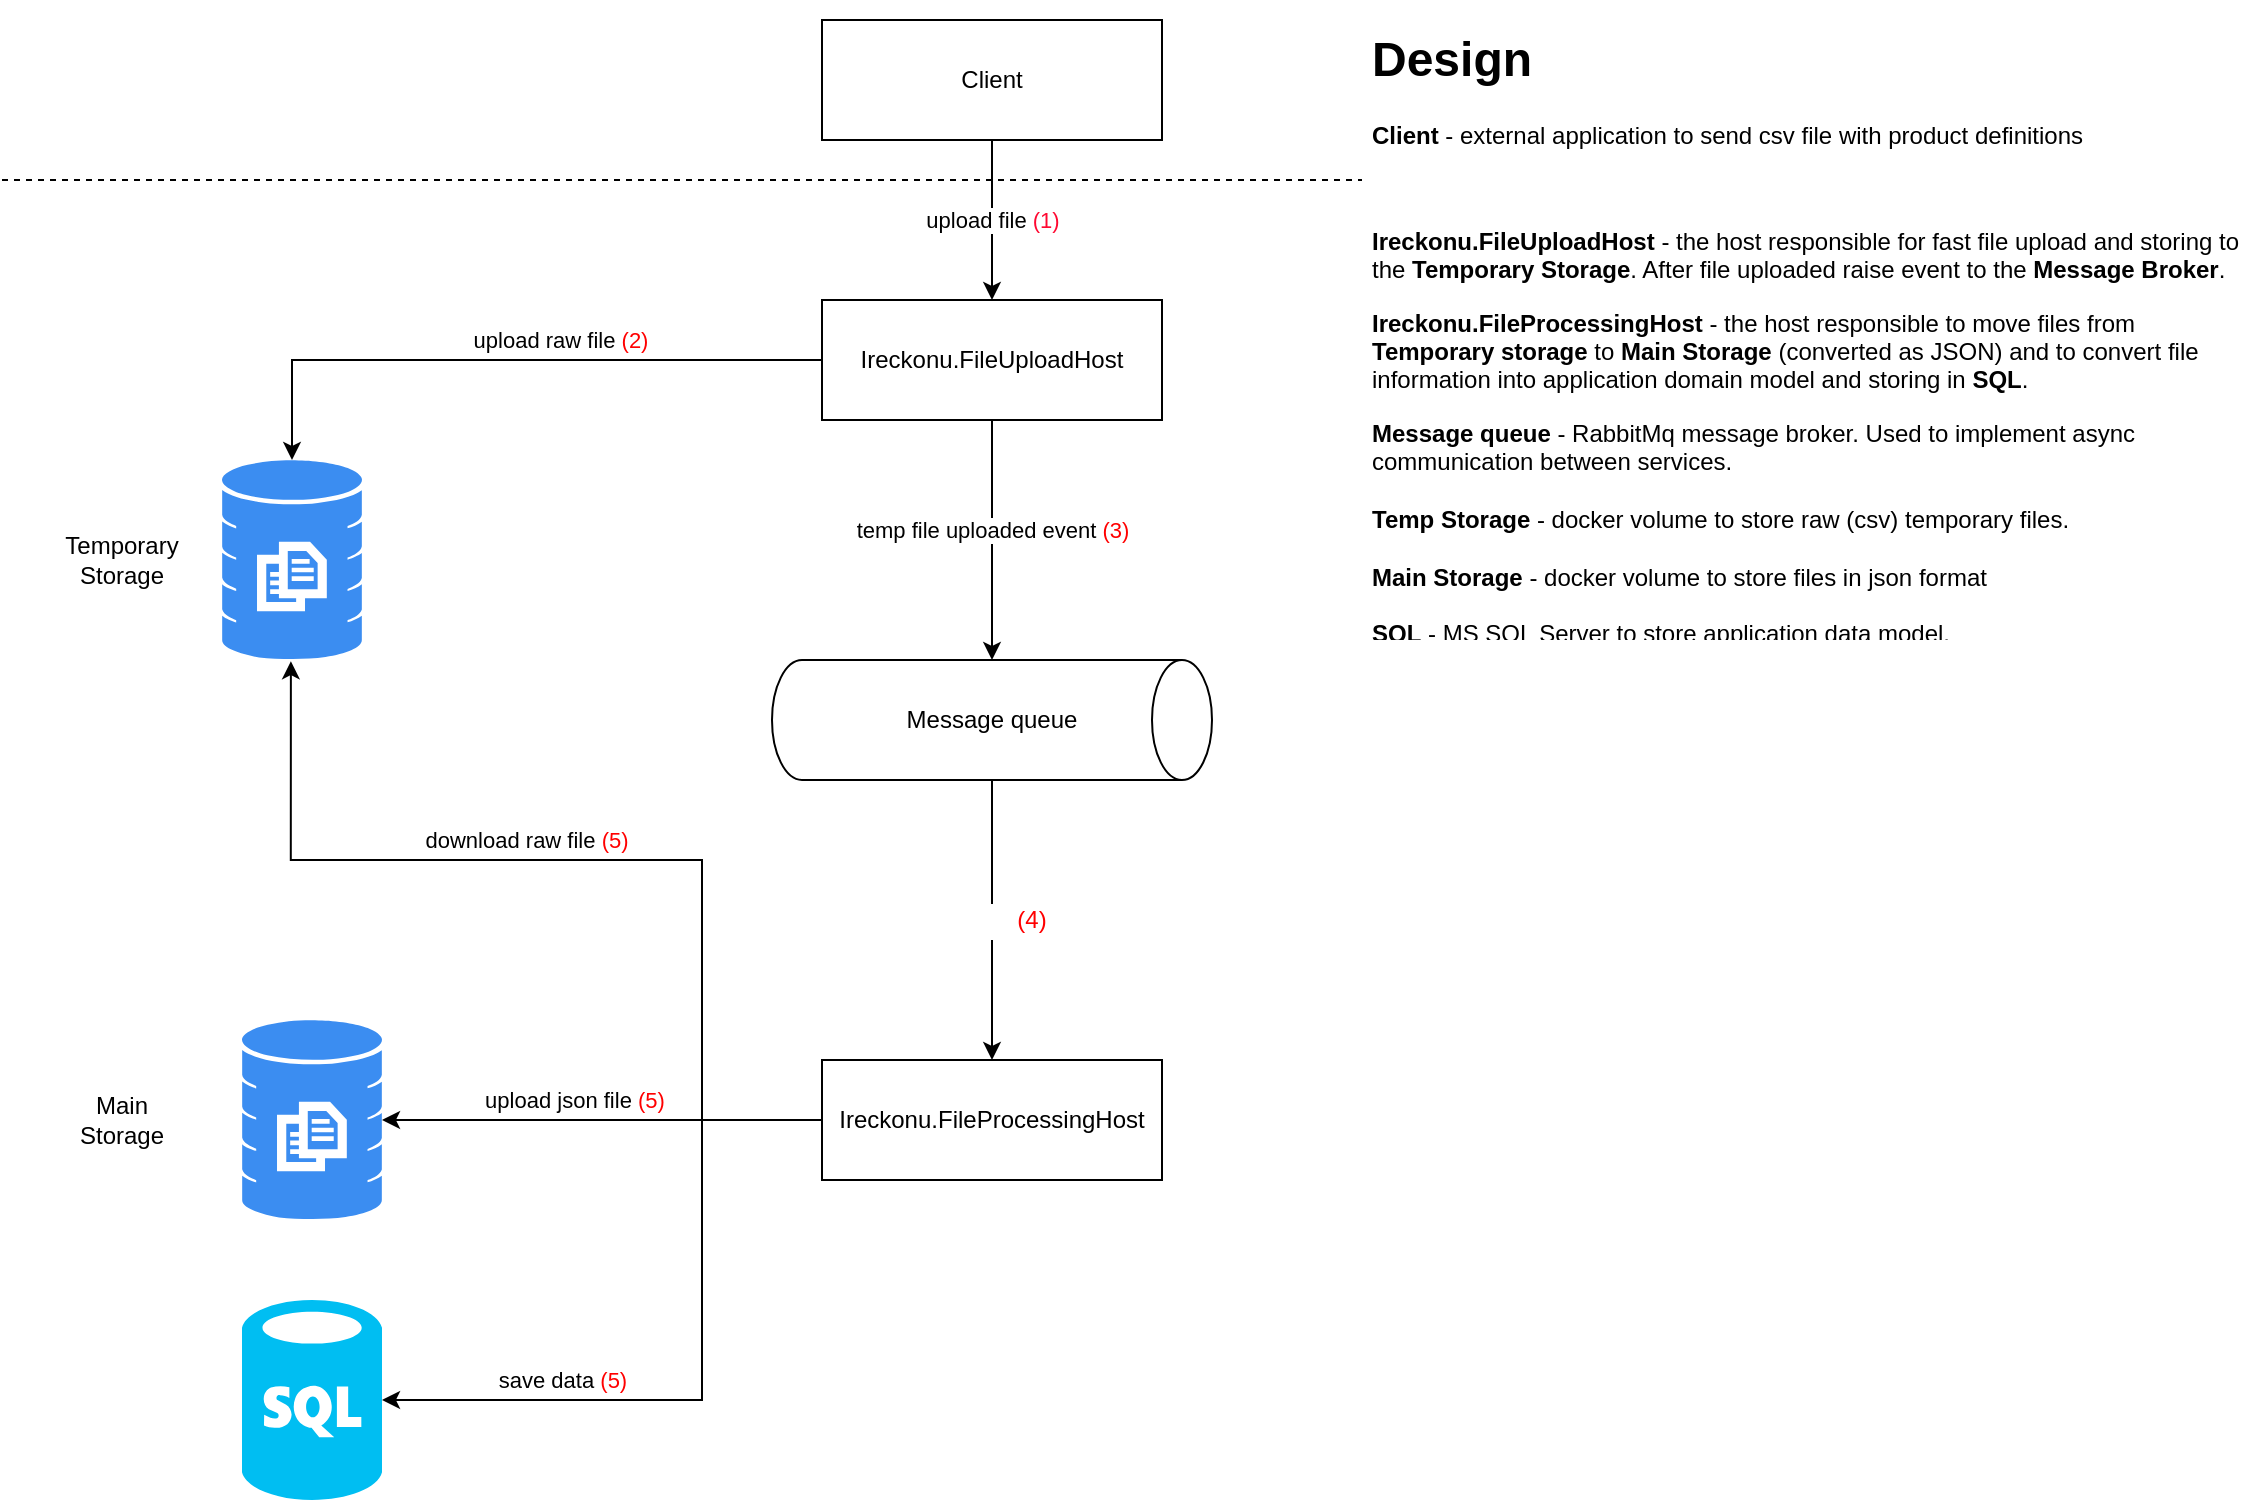 <mxfile version="13.6.5" type="device"><diagram id="YeygCmuAWoevdZl93j0N" name="Page-1"><mxGraphModel dx="1185" dy="1695" grid="1" gridSize="10" guides="1" tooltips="1" connect="1" arrows="1" fold="1" page="1" pageScale="1" pageWidth="850" pageHeight="1100" math="0" shadow="0"><root><mxCell id="0"/><mxCell id="1" parent="0"/><mxCell id="CQlteR3Mmv22J0NjNRWc-9" value="" style="edgeStyle=orthogonalEdgeStyle;rounded=0;orthogonalLoop=1;jettySize=auto;html=1;" edge="1" parent="1" source="CQlteR3Mmv22J0NjNRWc-1" target="CQlteR3Mmv22J0NjNRWc-4"><mxGeometry relative="1" as="geometry"><mxPoint x="330" y="280" as="targetPoint"/></mxGeometry></mxCell><mxCell id="CQlteR3Mmv22J0NjNRWc-10" value="upload raw file &lt;font color=&quot;#ff0000&quot;&gt;(2)&lt;/font&gt;" style="edgeLabel;html=1;align=center;verticalAlign=middle;resizable=0;points=[];" vertex="1" connectable="0" parent="CQlteR3Mmv22J0NjNRWc-9"><mxGeometry x="-0.124" y="2" relative="1" as="geometry"><mxPoint x="6.67" y="-12" as="offset"/></mxGeometry></mxCell><mxCell id="CQlteR3Mmv22J0NjNRWc-32" value="" style="edgeStyle=orthogonalEdgeStyle;rounded=0;orthogonalLoop=1;jettySize=auto;html=1;entryX=0;entryY=0.5;entryDx=0;entryDy=0;entryPerimeter=0;" edge="1" parent="1" source="CQlteR3Mmv22J0NjNRWc-1" target="CQlteR3Mmv22J0NjNRWc-11"><mxGeometry relative="1" as="geometry"><mxPoint x="470" y="280" as="targetPoint"/></mxGeometry></mxCell><mxCell id="CQlteR3Mmv22J0NjNRWc-33" value="temp file uploaded event &lt;font color=&quot;#ff0000&quot;&gt;(3)&lt;/font&gt;" style="edgeLabel;html=1;align=center;verticalAlign=middle;resizable=0;points=[];" vertex="1" connectable="0" parent="CQlteR3Mmv22J0NjNRWc-32"><mxGeometry x="-0.084" relative="1" as="geometry"><mxPoint as="offset"/></mxGeometry></mxCell><mxCell id="CQlteR3Mmv22J0NjNRWc-1" value="Ireckonu.FileUploadHost" style="rounded=0;whiteSpace=wrap;html=1;" vertex="1" parent="1"><mxGeometry x="410" y="140" width="170" height="60" as="geometry"/></mxCell><mxCell id="CQlteR3Mmv22J0NjNRWc-4" value="" style="html=1;aspect=fixed;strokeColor=none;shadow=0;align=center;verticalAlign=top;fillColor=#3B8DF1;shape=mxgraph.gcp2.database_3" vertex="1" parent="1"><mxGeometry x="110" y="220" width="70" height="100" as="geometry"/></mxCell><mxCell id="CQlteR3Mmv22J0NjNRWc-6" value="Temporary Storage" style="text;html=1;strokeColor=none;fillColor=none;align=center;verticalAlign=middle;whiteSpace=wrap;rounded=0;" vertex="1" parent="1"><mxGeometry x="40" y="260" width="40" height="20" as="geometry"/></mxCell><mxCell id="CQlteR3Mmv22J0NjNRWc-17" value="" style="group" vertex="1" connectable="0" parent="1"><mxGeometry x="385" y="320" width="220" height="60" as="geometry"/></mxCell><mxCell id="CQlteR3Mmv22J0NjNRWc-11" value="" style="shape=cylinder2;whiteSpace=wrap;html=1;boundedLbl=1;backgroundOutline=1;size=15;rotation=90;" vertex="1" parent="CQlteR3Mmv22J0NjNRWc-17"><mxGeometry x="80" y="-80" width="60" height="220" as="geometry"/></mxCell><mxCell id="CQlteR3Mmv22J0NjNRWc-12" value="Message queue" style="text;html=1;strokeColor=none;fillColor=none;align=center;verticalAlign=middle;whiteSpace=wrap;rounded=0;" vertex="1" parent="CQlteR3Mmv22J0NjNRWc-17"><mxGeometry x="60" y="20" width="100" height="20" as="geometry"/></mxCell><mxCell id="CQlteR3Mmv22J0NjNRWc-22" value="" style="edgeStyle=orthogonalEdgeStyle;rounded=0;orthogonalLoop=1;jettySize=auto;html=1;" edge="1" parent="1" source="CQlteR3Mmv22J0NjNRWc-19" target="CQlteR3Mmv22J0NjNRWc-3"><mxGeometry relative="1" as="geometry"/></mxCell><mxCell id="CQlteR3Mmv22J0NjNRWc-27" value="upload json file &lt;font color=&quot;#ff0000&quot;&gt;(5)&lt;/font&gt;" style="edgeLabel;html=1;align=center;verticalAlign=middle;resizable=0;points=[];" vertex="1" connectable="0" parent="CQlteR3Mmv22J0NjNRWc-22"><mxGeometry x="0.189" relative="1" as="geometry"><mxPoint x="6.86" y="-10" as="offset"/></mxGeometry></mxCell><mxCell id="CQlteR3Mmv22J0NjNRWc-45" value="" style="edgeStyle=orthogonalEdgeStyle;rounded=0;orthogonalLoop=1;jettySize=auto;html=1;endArrow=classic;endFill=1;strokeColor=#000000;exitX=0;exitY=0.5;exitDx=0;exitDy=0;entryX=1;entryY=0.5;entryDx=0;entryDy=0;entryPerimeter=0;" edge="1" parent="1" source="CQlteR3Mmv22J0NjNRWc-19" target="CQlteR3Mmv22J0NjNRWc-43"><mxGeometry relative="1" as="geometry"><mxPoint x="470" y="660" as="targetPoint"/><Array as="points"><mxPoint x="350" y="550"/><mxPoint x="350" y="690"/></Array></mxGeometry></mxCell><mxCell id="CQlteR3Mmv22J0NjNRWc-46" value="save data &lt;font color=&quot;#ff0000&quot;&gt;(5)&lt;/font&gt;" style="edgeLabel;html=1;align=center;verticalAlign=middle;resizable=0;points=[];" vertex="1" connectable="0" parent="CQlteR3Mmv22J0NjNRWc-45"><mxGeometry x="0.406" y="3" relative="1" as="geometry"><mxPoint x="-17" y="-13" as="offset"/></mxGeometry></mxCell><mxCell id="CQlteR3Mmv22J0NjNRWc-19" value="Ireckonu.FileProcessingHost" style="rounded=0;whiteSpace=wrap;html=1;" vertex="1" parent="1"><mxGeometry x="410" y="520" width="170" height="60" as="geometry"/></mxCell><mxCell id="CQlteR3Mmv22J0NjNRWc-23" value="" style="group" vertex="1" connectable="0" parent="1"><mxGeometry x="40" y="500" width="150" height="100" as="geometry"/></mxCell><mxCell id="CQlteR3Mmv22J0NjNRWc-3" value="" style="html=1;aspect=fixed;strokeColor=none;shadow=0;align=center;verticalAlign=top;fillColor=#3B8DF1;shape=mxgraph.gcp2.database_3" vertex="1" parent="CQlteR3Mmv22J0NjNRWc-23"><mxGeometry x="80" width="70" height="100" as="geometry"/></mxCell><mxCell id="CQlteR3Mmv22J0NjNRWc-5" value="Main Storage" style="text;html=1;strokeColor=none;fillColor=none;align=center;verticalAlign=middle;whiteSpace=wrap;rounded=0;" vertex="1" parent="CQlteR3Mmv22J0NjNRWc-23"><mxGeometry y="40" width="40" height="20" as="geometry"/></mxCell><mxCell id="CQlteR3Mmv22J0NjNRWc-25" value="" style="edgeStyle=orthogonalEdgeStyle;rounded=0;orthogonalLoop=1;jettySize=auto;html=1;exitX=0;exitY=0.5;exitDx=0;exitDy=0;entryX=0.492;entryY=1.006;entryDx=0;entryDy=0;entryPerimeter=0;" edge="1" parent="1" source="CQlteR3Mmv22J0NjNRWc-19" target="CQlteR3Mmv22J0NjNRWc-4"><mxGeometry relative="1" as="geometry"><mxPoint x="380" y="620" as="sourcePoint"/><mxPoint x="200" y="620" as="targetPoint"/><Array as="points"><mxPoint x="350" y="550"/><mxPoint x="350" y="420"/><mxPoint x="144" y="420"/></Array></mxGeometry></mxCell><mxCell id="CQlteR3Mmv22J0NjNRWc-26" value="download raw file &lt;font color=&quot;#ff0000&quot;&gt;(5)&lt;/font&gt;" style="edgeLabel;html=1;align=center;verticalAlign=middle;resizable=0;points=[];" vertex="1" connectable="0" parent="CQlteR3Mmv22J0NjNRWc-25"><mxGeometry x="0.174" relative="1" as="geometry"><mxPoint x="12.38" y="-10" as="offset"/></mxGeometry></mxCell><mxCell id="CQlteR3Mmv22J0NjNRWc-29" value="" style="edgeStyle=orthogonalEdgeStyle;rounded=0;orthogonalLoop=1;jettySize=auto;html=1;entryX=0.5;entryY=0;entryDx=0;entryDy=0;" edge="1" parent="1" source="CQlteR3Mmv22J0NjNRWc-35" target="CQlteR3Mmv22J0NjNRWc-19"><mxGeometry relative="1" as="geometry"><mxPoint x="470" y="620" as="targetPoint"/></mxGeometry></mxCell><mxCell id="CQlteR3Mmv22J0NjNRWc-35" value="" style="shape=image;html=1;verticalAlign=top;verticalLabelPosition=bottom;labelBackgroundColor=#ffffff;imageAspect=0;aspect=fixed;image=https://cdn4.iconfinder.com/data/icons/integral/128/message-128.png" vertex="1" parent="1"><mxGeometry x="486" y="442" width="18" height="18" as="geometry"/></mxCell><mxCell id="CQlteR3Mmv22J0NjNRWc-36" value="" style="edgeStyle=orthogonalEdgeStyle;rounded=0;orthogonalLoop=1;jettySize=auto;html=1;entryX=0.5;entryY=0;entryDx=0;entryDy=0;endArrow=none;endFill=0;" edge="1" parent="1" source="CQlteR3Mmv22J0NjNRWc-11" target="CQlteR3Mmv22J0NjNRWc-35"><mxGeometry relative="1" as="geometry"><mxPoint x="470" y="380" as="sourcePoint"/><mxPoint x="470" y="520" as="targetPoint"/><Array as="points"/></mxGeometry></mxCell><mxCell id="CQlteR3Mmv22J0NjNRWc-38" value="upload file &lt;font color=&quot;#ff0831&quot;&gt;(1)&lt;/font&gt;" style="edgeStyle=orthogonalEdgeStyle;rounded=0;orthogonalLoop=1;jettySize=auto;html=1;endArrow=classic;endFill=1;strokeColor=#000000;" edge="1" parent="1" source="CQlteR3Mmv22J0NjNRWc-37" target="CQlteR3Mmv22J0NjNRWc-1"><mxGeometry relative="1" as="geometry"/></mxCell><mxCell id="CQlteR3Mmv22J0NjNRWc-37" value="Client" style="rounded=0;whiteSpace=wrap;html=1;" vertex="1" parent="1"><mxGeometry x="410" width="170" height="60" as="geometry"/></mxCell><mxCell id="CQlteR3Mmv22J0NjNRWc-39" value="" style="endArrow=none;dashed=1;html=1;strokeColor=#000000;" edge="1" parent="1"><mxGeometry width="50" height="50" relative="1" as="geometry"><mxPoint y="80" as="sourcePoint"/><mxPoint x="680" y="80" as="targetPoint"/></mxGeometry></mxCell><mxCell id="CQlteR3Mmv22J0NjNRWc-43" value="" style="verticalLabelPosition=bottom;html=1;verticalAlign=top;align=center;strokeColor=none;fillColor=#00BEF2;shape=mxgraph.azure.sql_database;" vertex="1" parent="1"><mxGeometry x="120" y="640" width="70" height="100" as="geometry"/></mxCell><mxCell id="CQlteR3Mmv22J0NjNRWc-47" value="&lt;font color=&quot;#ff0000&quot;&gt;(4)&lt;/font&gt;" style="text;html=1;strokeColor=none;fillColor=none;align=center;verticalAlign=middle;whiteSpace=wrap;rounded=0;" vertex="1" parent="1"><mxGeometry x="505" y="440" width="20" height="20" as="geometry"/></mxCell><mxCell id="CQlteR3Mmv22J0NjNRWc-49" value="&lt;h1&gt;Design&lt;/h1&gt;&lt;p&gt;&lt;span style=&quot;text-align: center&quot;&gt;&lt;b&gt;Client &lt;/b&gt;- external application to send csv file with product definitions&lt;/span&gt;&lt;br&gt;&lt;/p&gt;&lt;p&gt;&lt;span style=&quot;text-align: center&quot;&gt;&lt;br&gt;&lt;/span&gt;&lt;/p&gt;&lt;p&gt;&lt;span style=&quot;text-align: center&quot;&gt;&lt;b&gt;Ireckonu.FileUploadHost&lt;/b&gt; - the host responsible for fast file upload and storing to the &lt;b&gt;Temporary Storage&lt;/b&gt;. After file uploaded&amp;nbsp;raise event to the &lt;b&gt;Message Broker&lt;/b&gt;.&lt;/span&gt;&lt;/p&gt;&lt;p&gt;&lt;span style=&quot;text-align: center&quot;&gt;&lt;b&gt;Ireckonu.FileProcessingHost&lt;/b&gt; - the host responsible to move files from &lt;b&gt;Temporary storage&lt;/b&gt; to &lt;b&gt;Main Storage&lt;/b&gt; (converted as JSON) and to convert file information&amp;nbsp;into application domain model and storing in &lt;b&gt;SQL&lt;/b&gt;.&lt;/span&gt;&lt;/p&gt;&lt;div&gt;&lt;span style=&quot;text-align: center&quot;&gt;&lt;b&gt;Message queue&lt;/b&gt; - RabbitMq message broker. Used to implement async communication&amp;nbsp;between services.&lt;/span&gt;&lt;/div&gt;&lt;div&gt;&lt;span style=&quot;text-align: center&quot;&gt;&lt;br&gt;&lt;/span&gt;&lt;/div&gt;&lt;div&gt;&lt;span style=&quot;text-align: center&quot;&gt;&lt;b&gt;Temp Storage&lt;/b&gt; - docker volume to store raw (csv) temporary files.&lt;/span&gt;&lt;/div&gt;&lt;div&gt;&lt;span style=&quot;text-align: center&quot;&gt;&lt;br&gt;&lt;/span&gt;&lt;/div&gt;&lt;div&gt;&lt;span style=&quot;text-align: center&quot;&gt;&lt;b&gt;Main Storage&lt;/b&gt; - docker volume to store files in json format&lt;/span&gt;&lt;/div&gt;&lt;div&gt;&lt;span style=&quot;text-align: center&quot;&gt;&lt;br&gt;&lt;/span&gt;&lt;/div&gt;&lt;div&gt;&lt;span style=&quot;text-align: center&quot;&gt;&lt;b&gt;SQL&lt;/b&gt; - MS SQL Server to store application data model.&lt;/span&gt;&lt;/div&gt;&lt;p&gt;&lt;span style=&quot;text-align: center&quot;&gt;&lt;br&gt;&lt;/span&gt;&lt;/p&gt;" style="text;html=1;strokeColor=none;fillColor=none;spacing=5;spacingTop=-20;whiteSpace=wrap;overflow=hidden;rounded=0;" vertex="1" parent="1"><mxGeometry x="680" width="450" height="310" as="geometry"/></mxCell></root></mxGraphModel></diagram></mxfile>